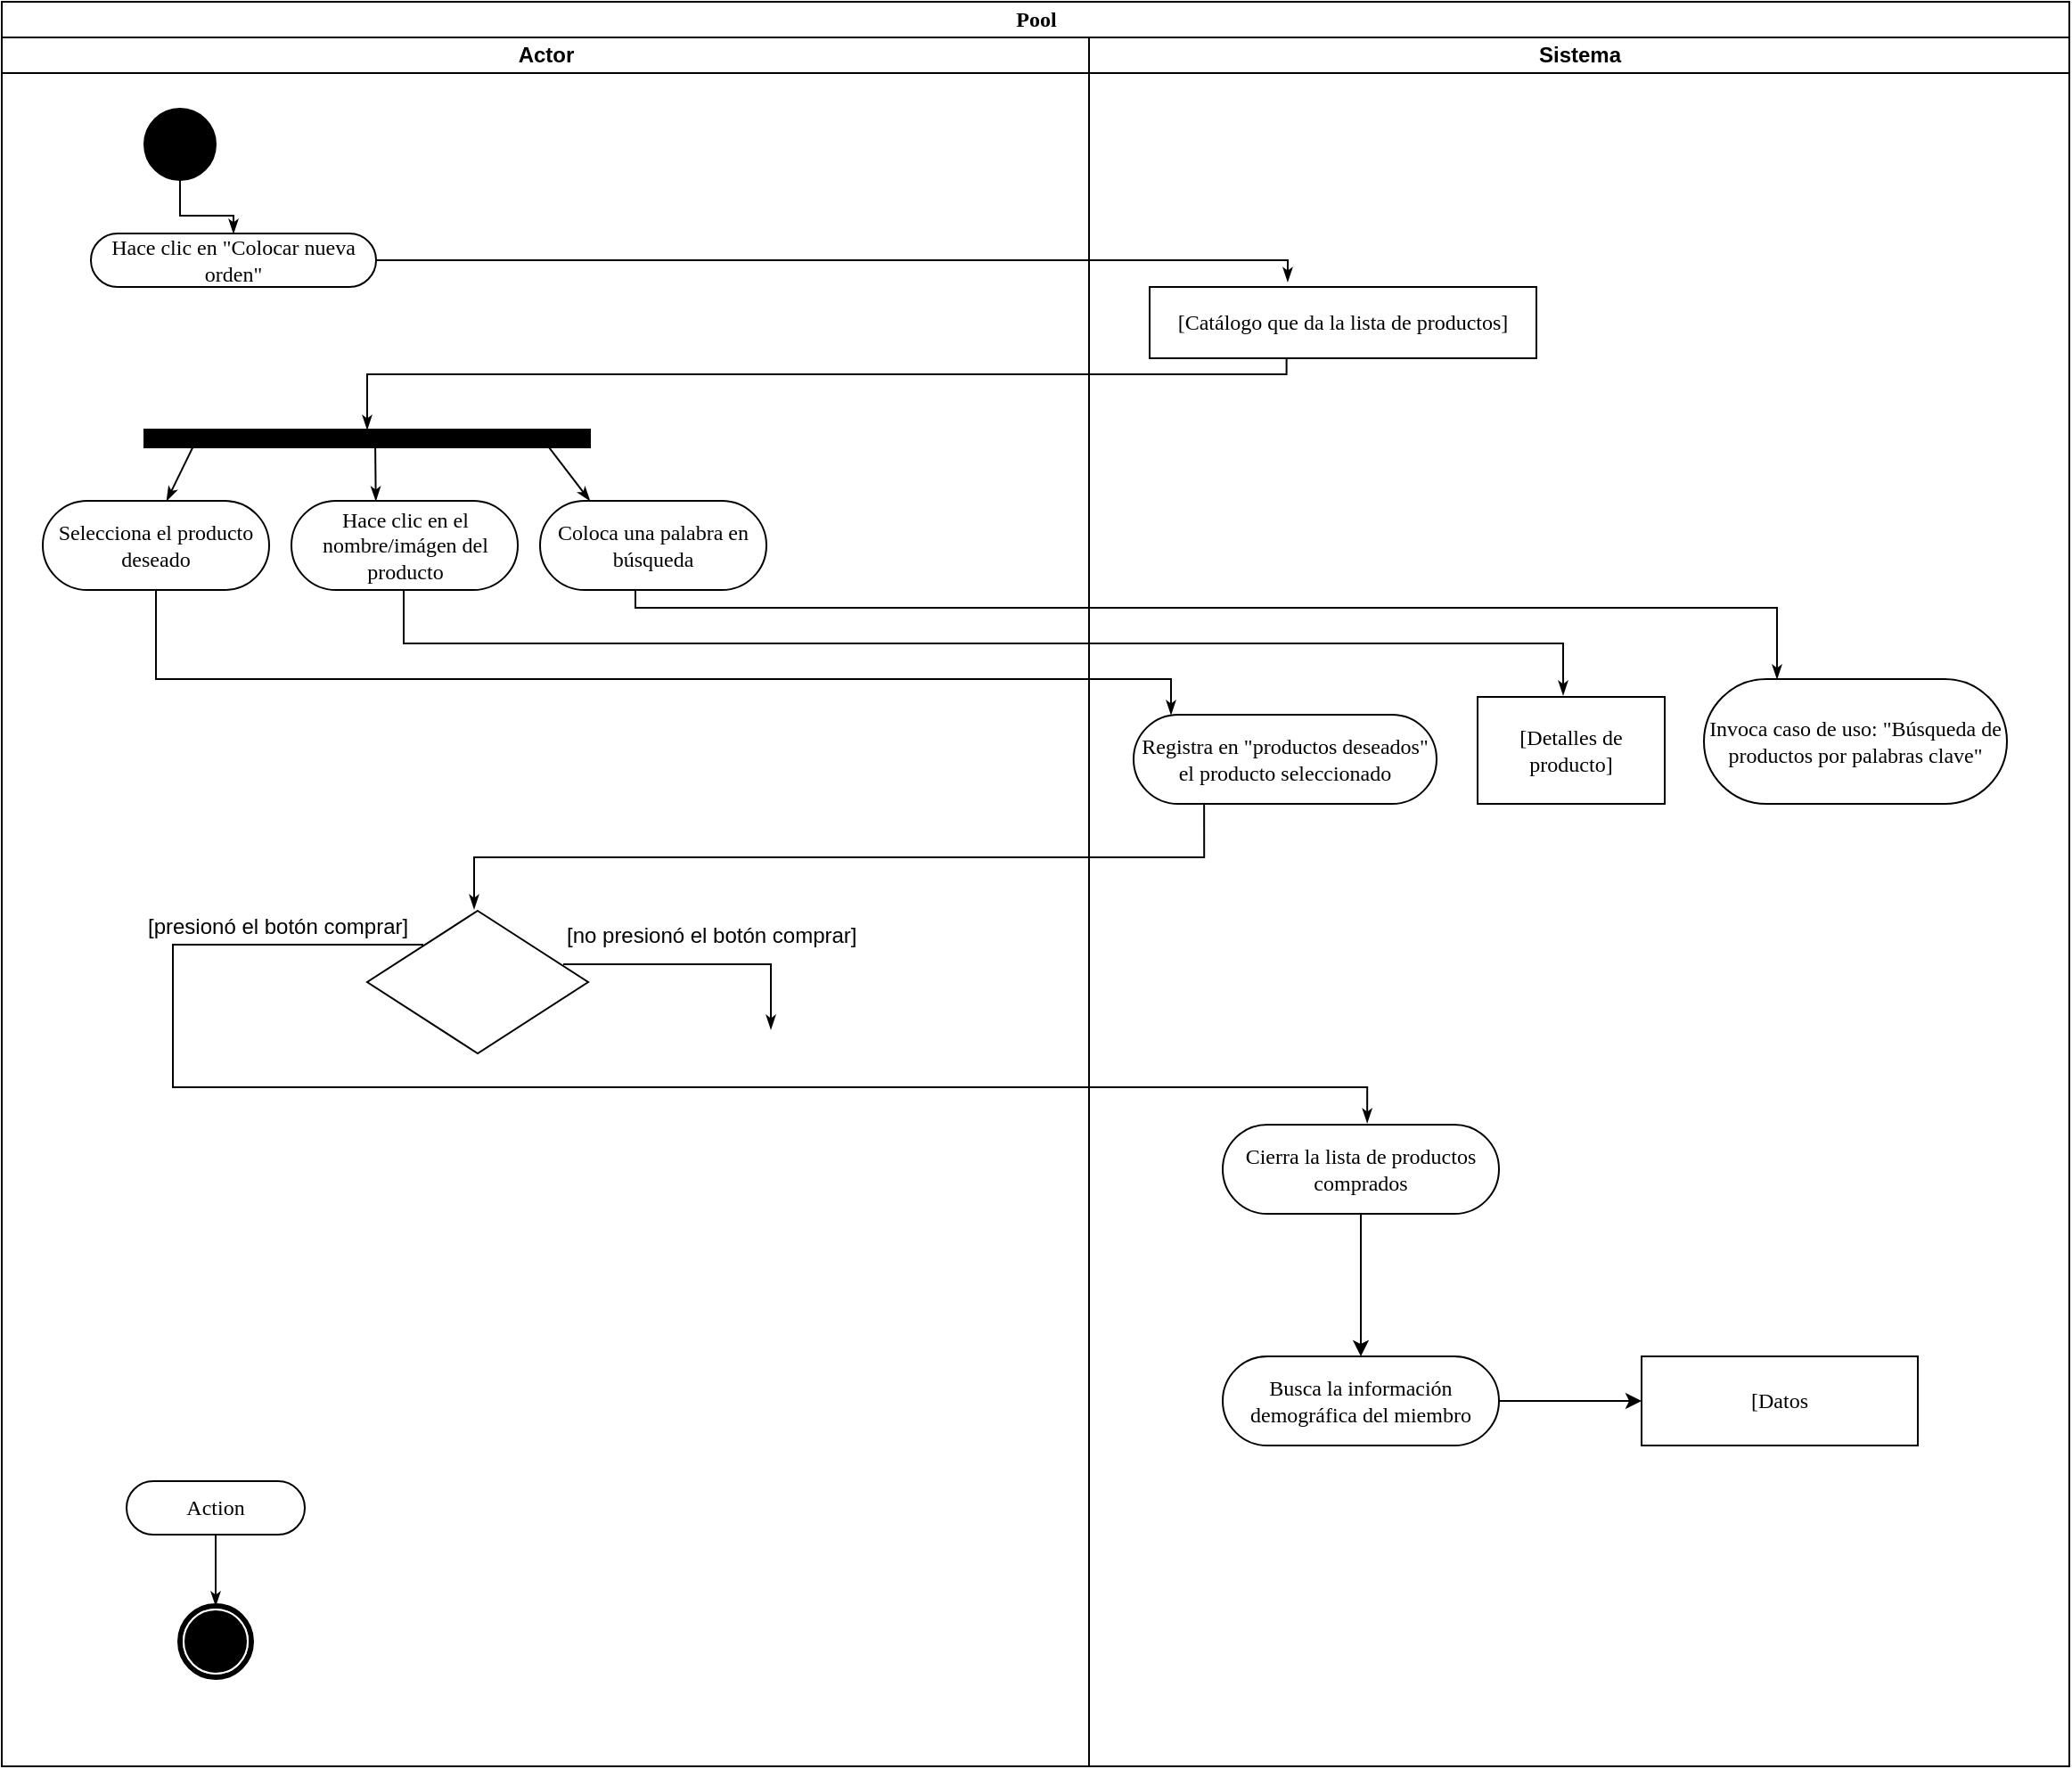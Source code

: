 <mxfile version="10.6.8" type="github"><diagram name="Page-1" id="0783ab3e-0a74-02c8-0abd-f7b4e66b4bec"><mxGraphModel dx="800" dy="467" grid="1" gridSize="10" guides="1" tooltips="1" connect="1" arrows="1" fold="1" page="1" pageScale="1" pageWidth="850" pageHeight="1100" background="#ffffff" math="0" shadow="0"><root><mxCell id="0"/><mxCell id="1" parent="0"/><mxCell id="1c1d494c118603dd-1" value="Pool" style="swimlane;html=1;childLayout=stackLayout;startSize=20;rounded=0;shadow=0;comic=0;labelBackgroundColor=none;strokeColor=#000000;strokeWidth=1;fillColor=#ffffff;fontFamily=Verdana;fontSize=12;fontColor=#000000;align=center;" parent="1" vertex="1"><mxGeometry x="35" y="20" width="1160" height="990" as="geometry"/></mxCell><mxCell id="1c1d494c118603dd-28" style="edgeStyle=orthogonalEdgeStyle;rounded=0;html=1;labelBackgroundColor=none;startArrow=none;startFill=0;startSize=5;endArrow=classicThin;endFill=1;endSize=5;jettySize=auto;orthogonalLoop=1;strokeColor=#000000;strokeWidth=1;fontFamily=Verdana;fontSize=12;fontColor=#000000;entryX=0.357;entryY=-0.073;entryDx=0;entryDy=0;entryPerimeter=0;" parent="1c1d494c118603dd-1" source="60571a20871a0731-8" target="3Vn1t5W2pNVtpaapXABg-59" edge="1"><mxGeometry relative="1" as="geometry"><Array as="points"><mxPoint x="721" y="145"/></Array><mxPoint x="505" y="160" as="targetPoint"/></mxGeometry></mxCell><mxCell id="3Vn1t5W2pNVtpaapXABg-62" style="edgeStyle=orthogonalEdgeStyle;rounded=0;html=1;labelBackgroundColor=none;startArrow=none;startFill=0;startSize=5;endArrow=classicThin;endFill=1;endSize=5;jettySize=auto;orthogonalLoop=1;strokeColor=#000000;strokeWidth=1;fontFamily=Verdana;fontSize=12;fontColor=#000000;exitX=0.354;exitY=1.006;exitDx=0;exitDy=0;exitPerimeter=0;entryX=0.5;entryY=0;entryDx=0;entryDy=0;entryPerimeter=0;" edge="1" parent="1c1d494c118603dd-1" source="3Vn1t5W2pNVtpaapXABg-59" target="3Vn1t5W2pNVtpaapXABg-83"><mxGeometry relative="1" as="geometry"><mxPoint x="360" y="200" as="sourcePoint"/><mxPoint x="205" y="229" as="targetPoint"/><Array as="points"><mxPoint x="720" y="209"/><mxPoint x="205" y="209"/></Array></mxGeometry></mxCell><mxCell id="1c1d494c118603dd-4" value="Actor" style="swimlane;html=1;startSize=20;" parent="1c1d494c118603dd-1" vertex="1"><mxGeometry y="20" width="610" height="970" as="geometry"/></mxCell><mxCell id="1c1d494c118603dd-27" style="edgeStyle=orthogonalEdgeStyle;rounded=0;html=1;labelBackgroundColor=none;startArrow=none;startFill=0;startSize=5;endArrow=classicThin;endFill=1;endSize=5;jettySize=auto;orthogonalLoop=1;strokeColor=#000000;strokeWidth=1;fontFamily=Verdana;fontSize=12;fontColor=#000000;" parent="1c1d494c118603dd-4" source="60571a20871a0731-4" target="60571a20871a0731-8" edge="1"><mxGeometry relative="1" as="geometry"/></mxCell><mxCell id="60571a20871a0731-4" value="" style="ellipse;whiteSpace=wrap;html=1;rounded=0;shadow=0;comic=0;labelBackgroundColor=none;strokeColor=#000000;strokeWidth=1;fillColor=#000000;fontFamily=Verdana;fontSize=12;fontColor=#000000;align=center;" parent="1c1d494c118603dd-4" vertex="1"><mxGeometry x="80" y="40" width="40" height="40" as="geometry"/></mxCell><mxCell id="60571a20871a0731-8" value="Hace clic en &quot;Colocar nueva orden&quot;" style="rounded=1;whiteSpace=wrap;html=1;shadow=0;comic=0;labelBackgroundColor=none;strokeColor=#000000;strokeWidth=1;fillColor=#ffffff;fontFamily=Verdana;fontSize=12;fontColor=#000000;align=center;arcSize=50;" parent="1c1d494c118603dd-4" vertex="1"><mxGeometry x="50" y="110" width="160" height="30" as="geometry"/></mxCell><mxCell id="1c1d494c118603dd-45" style="edgeStyle=none;rounded=0;html=1;labelBackgroundColor=none;startArrow=none;startFill=0;startSize=5;endArrow=classicThin;endFill=1;endSize=5;jettySize=auto;orthogonalLoop=1;strokeColor=#000000;strokeWidth=1;fontFamily=Verdana;fontSize=12;fontColor=#000000;" parent="1c1d494c118603dd-4" source="1c1d494c118603dd-19" target="60571a20871a0731-5" edge="1"><mxGeometry relative="1" as="geometry"/></mxCell><mxCell id="1c1d494c118603dd-19" value="Action" style="rounded=1;whiteSpace=wrap;html=1;shadow=0;comic=0;labelBackgroundColor=none;strokeColor=#000000;strokeWidth=1;fillColor=#ffffff;fontFamily=Verdana;fontSize=12;fontColor=#000000;align=center;arcSize=50;" parent="1c1d494c118603dd-4" vertex="1"><mxGeometry x="70" y="810" width="100" height="30" as="geometry"/></mxCell><mxCell id="60571a20871a0731-5" value="" style="shape=mxgraph.bpmn.shape;html=1;verticalLabelPosition=bottom;labelBackgroundColor=#ffffff;verticalAlign=top;perimeter=ellipsePerimeter;outline=end;symbol=terminate;rounded=0;shadow=0;comic=0;strokeColor=#000000;strokeWidth=1;fillColor=#ffffff;fontFamily=Verdana;fontSize=12;fontColor=#000000;align=center;" parent="1c1d494c118603dd-4" vertex="1"><mxGeometry x="100" y="880" width="40" height="40" as="geometry"/></mxCell><mxCell id="3Vn1t5W2pNVtpaapXABg-83" value="" style="whiteSpace=wrap;html=1;rounded=0;shadow=0;comic=0;labelBackgroundColor=none;strokeColor=#000000;strokeWidth=1;fillColor=#000000;fontFamily=Verdana;fontSize=12;fontColor=#000000;align=center;rotation=0;" vertex="1" parent="1c1d494c118603dd-4"><mxGeometry x="80" y="220" width="250" height="10" as="geometry"/></mxCell><mxCell id="3Vn1t5W2pNVtpaapXABg-85" style="edgeStyle=none;rounded=0;html=1;labelBackgroundColor=none;startArrow=none;startFill=0;startSize=5;endArrow=classicThin;endFill=1;endSize=5;jettySize=auto;orthogonalLoop=1;strokeColor=#000000;strokeWidth=1;fontFamily=Verdana;fontSize=12;fontColor=#000000;" edge="1" parent="1c1d494c118603dd-4"><mxGeometry relative="1" as="geometry"><mxPoint x="107.143" y="230" as="sourcePoint"/><mxPoint x="92.5" y="260" as="targetPoint"/></mxGeometry></mxCell><mxCell id="3Vn1t5W2pNVtpaapXABg-86" style="edgeStyle=none;rounded=0;html=1;labelBackgroundColor=none;startArrow=none;startFill=0;startSize=5;endArrow=classicThin;endFill=1;endSize=5;jettySize=auto;orthogonalLoop=1;strokeColor=#000000;strokeWidth=1;fontFamily=Verdana;fontSize=12;fontColor=#000000;" edge="1" parent="1c1d494c118603dd-4"><mxGeometry relative="1" as="geometry"><mxPoint x="209.55" y="230" as="sourcePoint"/><mxPoint x="209.85" y="260" as="targetPoint"/></mxGeometry></mxCell><mxCell id="3Vn1t5W2pNVtpaapXABg-87" style="edgeStyle=none;rounded=0;html=1;labelBackgroundColor=none;startArrow=none;startFill=0;startSize=5;endArrow=classicThin;endFill=1;endSize=5;jettySize=auto;orthogonalLoop=1;strokeColor=#000000;strokeWidth=1;fontFamily=Verdana;fontSize=12;fontColor=#000000;" edge="1" parent="1c1d494c118603dd-4"><mxGeometry relative="1" as="geometry"><mxPoint x="307" y="230" as="sourcePoint"/><mxPoint x="330" y="260" as="targetPoint"/></mxGeometry></mxCell><mxCell id="3Vn1t5W2pNVtpaapXABg-88" value="Selecciona el producto deseado" style="rounded=1;whiteSpace=wrap;html=1;shadow=0;comic=0;labelBackgroundColor=none;strokeColor=#000000;strokeWidth=1;fillColor=#ffffff;fontFamily=Verdana;fontSize=12;fontColor=#000000;align=center;arcSize=50;" vertex="1" parent="1c1d494c118603dd-4"><mxGeometry x="23" y="260" width="127" height="50" as="geometry"/></mxCell><mxCell id="3Vn1t5W2pNVtpaapXABg-90" value="Hace clic en el nombre/imágen del producto" style="rounded=1;whiteSpace=wrap;html=1;shadow=0;comic=0;labelBackgroundColor=none;strokeColor=#000000;strokeWidth=1;fillColor=#ffffff;fontFamily=Verdana;fontSize=12;fontColor=#000000;align=center;arcSize=50;" vertex="1" parent="1c1d494c118603dd-4"><mxGeometry x="162.5" y="260" width="127" height="50" as="geometry"/></mxCell><mxCell id="3Vn1t5W2pNVtpaapXABg-91" value="Coloca una palabra en búsqueda" style="rounded=1;whiteSpace=wrap;html=1;shadow=0;comic=0;labelBackgroundColor=none;strokeColor=#000000;strokeWidth=1;fillColor=#ffffff;fontFamily=Verdana;fontSize=12;fontColor=#000000;align=center;arcSize=50;" vertex="1" parent="1c1d494c118603dd-4"><mxGeometry x="302" y="260" width="127" height="50" as="geometry"/></mxCell><mxCell id="3Vn1t5W2pNVtpaapXABg-94" style="edgeStyle=orthogonalEdgeStyle;rounded=0;html=1;labelBackgroundColor=none;startArrow=none;startFill=0;startSize=5;endArrow=classicThin;endFill=1;endSize=5;jettySize=auto;orthogonalLoop=1;strokeColor=#000000;strokeWidth=1;fontFamily=Verdana;fontSize=12;fontColor=#000000;" edge="1" parent="1c1d494c118603dd-4"><mxGeometry relative="1" as="geometry"><Array as="points"><mxPoint x="225" y="340"/><mxPoint x="876" y="340"/></Array><mxPoint x="225.5" y="309.5" as="sourcePoint"/><mxPoint x="876" y="369" as="targetPoint"/></mxGeometry></mxCell><mxCell id="3Vn1t5W2pNVtpaapXABg-96" style="edgeStyle=orthogonalEdgeStyle;rounded=0;html=1;labelBackgroundColor=none;startArrow=none;startFill=0;startSize=5;endArrow=classicThin;endFill=1;endSize=5;jettySize=auto;orthogonalLoop=1;strokeColor=#000000;strokeWidth=1;fontFamily=Verdana;fontSize=12;fontColor=#000000;" edge="1" parent="1c1d494c118603dd-4"><mxGeometry relative="1" as="geometry"><Array as="points"><mxPoint x="356" y="320"/><mxPoint x="996" y="320"/><mxPoint x="996" y="340"/></Array><mxPoint x="355.5" y="310" as="sourcePoint"/><mxPoint x="996" y="360" as="targetPoint"/></mxGeometry></mxCell><mxCell id="3Vn1t5W2pNVtpaapXABg-101" value="" style="rhombus;whiteSpace=wrap;html=1;rounded=0;" vertex="1" parent="1c1d494c118603dd-4"><mxGeometry x="205" y="490" width="124" height="80" as="geometry"/></mxCell><mxCell id="3Vn1t5W2pNVtpaapXABg-105" style="edgeStyle=orthogonalEdgeStyle;rounded=0;html=1;labelBackgroundColor=none;startArrow=none;startFill=0;startSize=5;endArrow=classicThin;endFill=1;endSize=5;jettySize=auto;orthogonalLoop=1;strokeColor=#000000;strokeWidth=1;fontFamily=Verdana;fontSize=12;fontColor=#000000;exitX=0;exitY=0;exitDx=0;exitDy=0;" edge="1" parent="1c1d494c118603dd-4" source="3Vn1t5W2pNVtpaapXABg-101"><mxGeometry relative="1" as="geometry"><Array as="points"><mxPoint x="96" y="509"/><mxPoint x="96" y="589"/><mxPoint x="766" y="589"/></Array><mxPoint x="13.088" y="533.559" as="sourcePoint"/><mxPoint x="766.069" y="609" as="targetPoint"/></mxGeometry></mxCell><mxCell id="3Vn1t5W2pNVtpaapXABg-106" value="[presionó el botón comprar]" style="text;html=1;resizable=0;points=[];autosize=1;align=left;verticalAlign=top;spacingTop=-4;" vertex="1" parent="1c1d494c118603dd-4"><mxGeometry x="80" y="489" width="160" height="20" as="geometry"/></mxCell><mxCell id="3Vn1t5W2pNVtpaapXABg-92" style="edgeStyle=orthogonalEdgeStyle;rounded=0;html=1;labelBackgroundColor=none;startArrow=none;startFill=0;startSize=5;endArrow=classicThin;endFill=1;endSize=5;jettySize=auto;orthogonalLoop=1;strokeColor=#000000;strokeWidth=1;fontFamily=Verdana;fontSize=12;fontColor=#000000;exitX=0.5;exitY=1;exitDx=0;exitDy=0;" edge="1" parent="1c1d494c118603dd-1" source="3Vn1t5W2pNVtpaapXABg-88"><mxGeometry relative="1" as="geometry"><Array as="points"><mxPoint x="86" y="380"/><mxPoint x="656" y="380"/></Array><mxPoint x="86" y="369.265" as="sourcePoint"/><mxPoint x="656" y="400" as="targetPoint"/></mxGeometry></mxCell><mxCell id="1c1d494c118603dd-3" value="Sistema&lt;br&gt;" style="swimlane;html=1;startSize=20;" parent="1c1d494c118603dd-1" vertex="1"><mxGeometry x="610" y="20" width="550" height="970" as="geometry"/></mxCell><mxCell id="3Vn1t5W2pNVtpaapXABg-59" value="[Catálogo que da la lista de productos]" style="rounded=0;whiteSpace=wrap;html=1;shadow=0;comic=0;labelBackgroundColor=none;strokeColor=#000000;strokeWidth=1;fillColor=#ffffff;fontFamily=Verdana;fontSize=12;fontColor=#000000;align=center;arcSize=50;" vertex="1" parent="1c1d494c118603dd-3"><mxGeometry x="34" y="140" width="217" height="40" as="geometry"/></mxCell><mxCell id="3Vn1t5W2pNVtpaapXABg-93" value="Registra en &quot;productos deseados&quot; el producto seleccionado" style="rounded=1;whiteSpace=wrap;html=1;shadow=0;comic=0;labelBackgroundColor=none;strokeColor=#000000;strokeWidth=1;fillColor=#ffffff;fontFamily=Verdana;fontSize=12;fontColor=#000000;align=center;arcSize=50;" vertex="1" parent="1c1d494c118603dd-3"><mxGeometry x="25" y="380" width="170" height="50" as="geometry"/></mxCell><mxCell id="3Vn1t5W2pNVtpaapXABg-95" value="Invoca caso de uso: &quot;Búsqueda de productos por palabras clave&quot;" style="rounded=1;whiteSpace=wrap;html=1;shadow=0;comic=0;labelBackgroundColor=none;strokeColor=#000000;strokeWidth=1;fillColor=#ffffff;fontFamily=Verdana;fontSize=12;fontColor=#000000;align=center;arcSize=50;" vertex="1" parent="1c1d494c118603dd-3"><mxGeometry x="345" y="360" width="170" height="70" as="geometry"/></mxCell><mxCell id="3Vn1t5W2pNVtpaapXABg-97" value="[Detalles de producto]" style="rounded=0;whiteSpace=wrap;html=1;shadow=0;comic=0;labelBackgroundColor=none;strokeColor=#000000;strokeWidth=1;fillColor=#ffffff;fontFamily=Verdana;fontSize=12;fontColor=#000000;align=center;arcSize=50;" vertex="1" parent="1c1d494c118603dd-3"><mxGeometry x="218" y="370" width="105" height="60" as="geometry"/></mxCell><mxCell id="3Vn1t5W2pNVtpaapXABg-100" style="edgeStyle=orthogonalEdgeStyle;rounded=0;html=1;labelBackgroundColor=none;startArrow=none;startFill=0;startSize=5;endArrow=classicThin;endFill=1;endSize=5;jettySize=auto;orthogonalLoop=1;strokeColor=#000000;strokeWidth=1;fontFamily=Verdana;fontSize=12;fontColor=#000000;" edge="1" parent="1c1d494c118603dd-3"><mxGeometry relative="1" as="geometry"><Array as="points"><mxPoint x="64" y="460"/><mxPoint x="-345" y="460"/><mxPoint x="-345" y="489"/></Array><mxPoint x="64.569" y="429.971" as="sourcePoint"/><mxPoint x="-345" y="489" as="targetPoint"/></mxGeometry></mxCell><mxCell id="3Vn1t5W2pNVtpaapXABg-109" value="" style="edgeStyle=orthogonalEdgeStyle;rounded=0;orthogonalLoop=1;jettySize=auto;html=1;" edge="1" parent="1c1d494c118603dd-3" source="3Vn1t5W2pNVtpaapXABg-107" target="3Vn1t5W2pNVtpaapXABg-108"><mxGeometry relative="1" as="geometry"/></mxCell><mxCell id="3Vn1t5W2pNVtpaapXABg-107" value="Cierra la lista de productos comprados" style="rounded=1;whiteSpace=wrap;html=1;shadow=0;comic=0;labelBackgroundColor=none;strokeColor=#000000;strokeWidth=1;fillColor=#ffffff;fontFamily=Verdana;fontSize=12;fontColor=#000000;align=center;arcSize=50;" vertex="1" parent="1c1d494c118603dd-3"><mxGeometry x="75" y="610" width="155" height="50" as="geometry"/></mxCell><mxCell id="3Vn1t5W2pNVtpaapXABg-111" value="" style="edgeStyle=orthogonalEdgeStyle;rounded=0;orthogonalLoop=1;jettySize=auto;html=1;" edge="1" parent="1c1d494c118603dd-3" source="3Vn1t5W2pNVtpaapXABg-108" target="3Vn1t5W2pNVtpaapXABg-110"><mxGeometry relative="1" as="geometry"/></mxCell><mxCell id="3Vn1t5W2pNVtpaapXABg-108" value="Busca la información demográfica del miembro" style="rounded=1;whiteSpace=wrap;html=1;shadow=0;comic=0;labelBackgroundColor=none;strokeColor=#000000;strokeWidth=1;fillColor=#ffffff;fontFamily=Verdana;fontSize=12;fontColor=#000000;align=center;arcSize=50;" vertex="1" parent="1c1d494c118603dd-3"><mxGeometry x="75" y="740" width="155" height="50" as="geometry"/></mxCell><mxCell id="3Vn1t5W2pNVtpaapXABg-110" value="[Datos" style="rounded=0;whiteSpace=wrap;html=1;shadow=0;comic=0;labelBackgroundColor=none;strokeColor=#000000;strokeWidth=1;fillColor=#ffffff;fontFamily=Verdana;fontSize=12;fontColor=#000000;align=center;arcSize=50;" vertex="1" parent="1c1d494c118603dd-3"><mxGeometry x="310" y="740" width="155" height="50" as="geometry"/></mxCell><mxCell id="3Vn1t5W2pNVtpaapXABg-103" style="edgeStyle=orthogonalEdgeStyle;rounded=0;html=1;labelBackgroundColor=none;startArrow=none;startFill=0;startSize=5;endArrow=classicThin;endFill=1;endSize=5;jettySize=auto;orthogonalLoop=1;strokeColor=#000000;strokeWidth=1;fontFamily=Verdana;fontSize=12;fontColor=#000000;" edge="1" parent="1"><mxGeometry relative="1" as="geometry"><Array as="points"><mxPoint x="466.5" y="560.5"/></Array><mxPoint x="350" y="559.973" as="sourcePoint"/><mxPoint x="466.5" y="596.5" as="targetPoint"/></mxGeometry></mxCell><mxCell id="3Vn1t5W2pNVtpaapXABg-104" value="[no presionó el botón comprar]&lt;br&gt;&lt;br&gt;" style="text;html=1;resizable=0;points=[];autosize=1;align=left;verticalAlign=top;spacingTop=-4;" vertex="1" parent="1"><mxGeometry x="350" y="534" width="180" height="30" as="geometry"/></mxCell></root></mxGraphModel></diagram></mxfile>